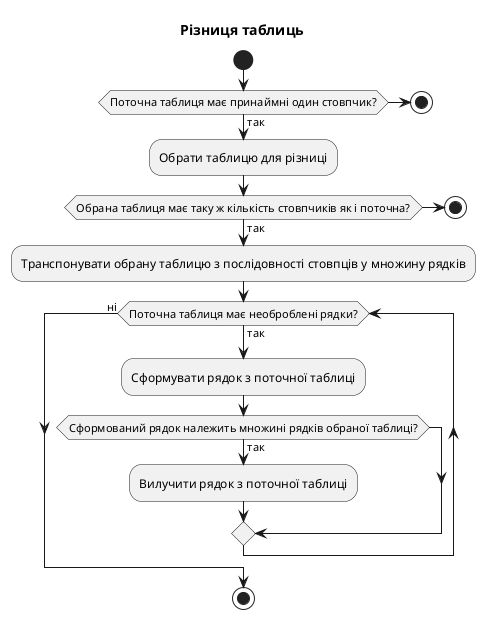 @startuml

title Різниця таблиць

start

if (Поточна таблиця має принаймні один стовпчик?) then (так)
    :Обрати таблицю для різниці;
    if (Обрана таблиця має таку ж кількість стовпчиків як і поточна?) then (так)
        :Транспонувати обрану таблицю з послідовності стовпців у множину рядків;
        while (Поточна таблиця має необроблені рядки?) is (так)
            :Сформувати рядок з поточної таблиці;
            if (Сформований рядок належить множині рядків обраної таблиці?) then (так)
                :Вилучити рядок з поточної таблиці;
            endif
        endwhile (ні)
        stop
    else
        stop
    endif
else
    stop
endif

@enduml
